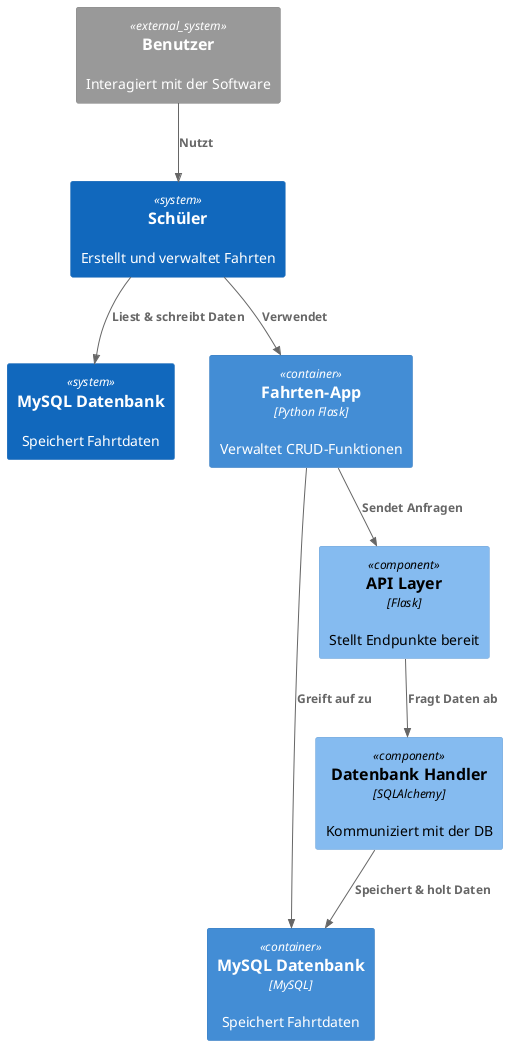import os

def generate_plantuml():
    plantuml_code = """
    @startuml C4_Model
    !include <C4/C4_Container>
    !include <C4/C4_Component>
    !include <C4/C4_Context>

    ' Level 1: Context Diagram
    System(Student, "Schüler", "Erstellt und verwaltet Fahrten")
    System(Database, "MySQL Datenbank", "Speichert Fahrtdaten")
    System_Ext(User, "Benutzer", "Interagiert mit der Software")
    Rel(User, Student, "Nutzt")
    Rel(Student, Database, "Liest & schreibt Daten")
    
    ' Level 2: Container Diagram
    Container(StudentApp, "Fahrten-App", "Python Flask", "Verwaltet CRUD-Funktionen")
    Container(DatabaseContainer, "MySQL Datenbank", "MySQL", "Speichert Fahrtdaten")
    Rel(Student, StudentApp, "Verwendet")
    Rel(StudentApp, DatabaseContainer, "Greift auf zu")
    
    ' Level 3: Component Diagram
    Component(Api, "API Layer", "Flask", "Stellt Endpunkte bereit")
    Component(DbHandler, "Datenbank Handler", "SQLAlchemy", "Kommuniziert mit der DB")
    Rel(StudentApp, Api, "Sendet Anfragen")
    Rel(Api, DbHandler, "Fragt Daten ab")
    Rel(DbHandler, DatabaseContainer, "Speichert & holt Daten")

    @enduml